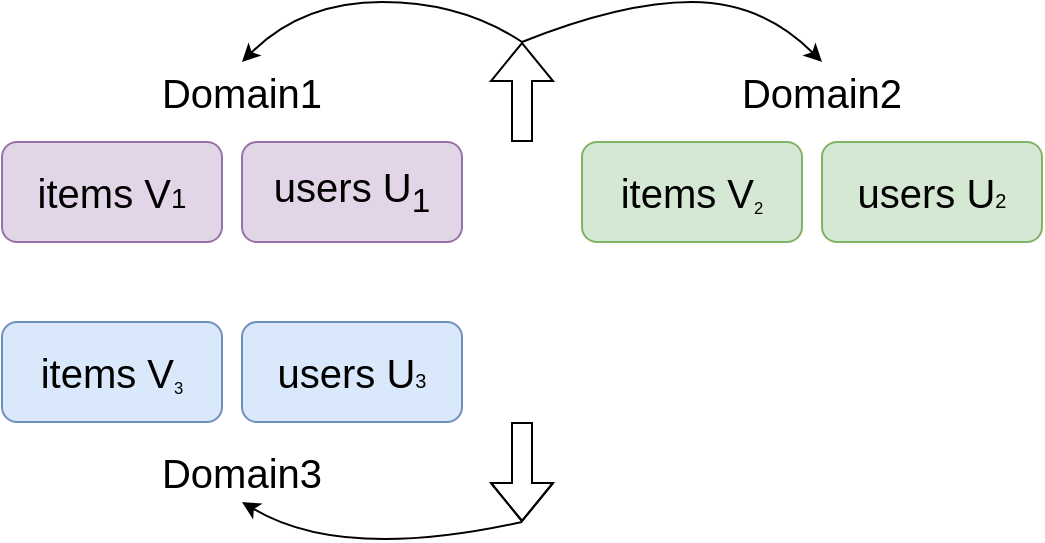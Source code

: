 <mxfile version="17.1.4" type="github">
  <diagram id="C5RBs43oDa-KdzZeNtuy" name="Page-1">
    <mxGraphModel dx="1426" dy="825" grid="1" gridSize="10" guides="1" tooltips="1" connect="1" arrows="1" fold="1" page="1" pageScale="1" pageWidth="827" pageHeight="1169" math="0" shadow="0">
      <root>
        <mxCell id="WIyWlLk6GJQsqaUBKTNV-0" />
        <mxCell id="WIyWlLk6GJQsqaUBKTNV-1" parent="WIyWlLk6GJQsqaUBKTNV-0" />
        <mxCell id="QdE8-uU5Y3zabIUDLGBb-0" value="&lt;font style=&quot;font-size: 20px&quot;&gt;items V&lt;/font&gt;&lt;font style=&quot;font-size: 13.889px&quot;&gt;1&lt;/font&gt;" style="rounded=1;whiteSpace=wrap;html=1;fillColor=#e1d5e7;strokeColor=#9673a6;" vertex="1" parent="WIyWlLk6GJQsqaUBKTNV-1">
          <mxGeometry x="140" y="240" width="110" height="50" as="geometry" />
        </mxCell>
        <mxCell id="QdE8-uU5Y3zabIUDLGBb-1" value="&lt;span style=&quot;font-size: 20px&quot;&gt;items V&lt;/span&gt;&lt;span style=&quot;font-size: 10px&quot;&gt;&lt;sub&gt;3&lt;/sub&gt;&lt;/span&gt;" style="rounded=1;whiteSpace=wrap;html=1;fillColor=#dae8fc;strokeColor=#6c8ebf;" vertex="1" parent="WIyWlLk6GJQsqaUBKTNV-1">
          <mxGeometry x="140" y="330" width="110" height="50" as="geometry" />
        </mxCell>
        <mxCell id="QdE8-uU5Y3zabIUDLGBb-2" value="&lt;font style=&quot;font-size: 20px&quot;&gt;users U&lt;sub&gt;1&lt;/sub&gt;&lt;/font&gt;" style="rounded=1;whiteSpace=wrap;html=1;fillColor=#e1d5e7;strokeColor=#9673a6;" vertex="1" parent="WIyWlLk6GJQsqaUBKTNV-1">
          <mxGeometry x="260" y="240" width="110" height="50" as="geometry" />
        </mxCell>
        <mxCell id="QdE8-uU5Y3zabIUDLGBb-3" value="&lt;span style=&quot;font-size: 20px&quot;&gt;users U&lt;/span&gt;&lt;span style=&quot;font-size: 10px&quot;&gt;3&lt;/span&gt;" style="rounded=1;whiteSpace=wrap;html=1;fillColor=#dae8fc;strokeColor=#6c8ebf;" vertex="1" parent="WIyWlLk6GJQsqaUBKTNV-1">
          <mxGeometry x="260" y="330" width="110" height="50" as="geometry" />
        </mxCell>
        <mxCell id="QdE8-uU5Y3zabIUDLGBb-4" value="&lt;span style=&quot;font-size: 20px&quot;&gt;users U&lt;/span&gt;&lt;span style=&quot;font-size: 10px&quot;&gt;2&lt;/span&gt;" style="rounded=1;whiteSpace=wrap;html=1;fillColor=#d5e8d4;strokeColor=#82b366;" vertex="1" parent="WIyWlLk6GJQsqaUBKTNV-1">
          <mxGeometry x="550" y="240" width="110" height="50" as="geometry" />
        </mxCell>
        <mxCell id="QdE8-uU5Y3zabIUDLGBb-5" value="&lt;span style=&quot;font-size: 20px&quot;&gt;items V&lt;/span&gt;&lt;span style=&quot;font-size: 10px&quot;&gt;&lt;sub&gt;2&lt;/sub&gt;&lt;/span&gt;" style="rounded=1;whiteSpace=wrap;html=1;fillColor=#d5e8d4;strokeColor=#82b366;" vertex="1" parent="WIyWlLk6GJQsqaUBKTNV-1">
          <mxGeometry x="430" y="240" width="110" height="50" as="geometry" />
        </mxCell>
        <mxCell id="QdE8-uU5Y3zabIUDLGBb-6" value="Domain1" style="text;html=1;strokeColor=none;fillColor=none;align=center;verticalAlign=middle;whiteSpace=wrap;rounded=0;fontSize=20;" vertex="1" parent="WIyWlLk6GJQsqaUBKTNV-1">
          <mxGeometry x="230" y="200" width="60" height="30" as="geometry" />
        </mxCell>
        <mxCell id="QdE8-uU5Y3zabIUDLGBb-7" value="Domain3" style="text;html=1;strokeColor=none;fillColor=none;align=center;verticalAlign=middle;whiteSpace=wrap;rounded=0;fontSize=20;" vertex="1" parent="WIyWlLk6GJQsqaUBKTNV-1">
          <mxGeometry x="230" y="390" width="60" height="30" as="geometry" />
        </mxCell>
        <mxCell id="QdE8-uU5Y3zabIUDLGBb-8" value="Domain2" style="text;html=1;strokeColor=none;fillColor=none;align=center;verticalAlign=middle;whiteSpace=wrap;rounded=0;fontSize=20;" vertex="1" parent="WIyWlLk6GJQsqaUBKTNV-1">
          <mxGeometry x="520" y="200" width="60" height="30" as="geometry" />
        </mxCell>
        <mxCell id="QdE8-uU5Y3zabIUDLGBb-9" value="" style="shape=flexArrow;endArrow=classic;html=1;rounded=0;fontSize=20;" edge="1" parent="WIyWlLk6GJQsqaUBKTNV-1">
          <mxGeometry width="50" height="50" relative="1" as="geometry">
            <mxPoint x="400" y="240" as="sourcePoint" />
            <mxPoint x="400" y="190" as="targetPoint" />
          </mxGeometry>
        </mxCell>
        <mxCell id="QdE8-uU5Y3zabIUDLGBb-10" value="" style="shape=flexArrow;endArrow=classic;html=1;rounded=0;fontSize=20;" edge="1" parent="WIyWlLk6GJQsqaUBKTNV-1">
          <mxGeometry width="50" height="50" relative="1" as="geometry">
            <mxPoint x="400" y="380" as="sourcePoint" />
            <mxPoint x="400" y="430" as="targetPoint" />
            <Array as="points">
              <mxPoint x="400" y="390" />
            </Array>
          </mxGeometry>
        </mxCell>
        <mxCell id="QdE8-uU5Y3zabIUDLGBb-14" value="" style="curved=1;endArrow=classic;html=1;fontSize=20;entryX=0.5;entryY=0;entryDx=0;entryDy=0;" edge="1" parent="WIyWlLk6GJQsqaUBKTNV-1" target="QdE8-uU5Y3zabIUDLGBb-8">
          <mxGeometry width="50" height="50" relative="1" as="geometry">
            <mxPoint x="400" y="190" as="sourcePoint" />
            <mxPoint x="450" y="140" as="targetPoint" />
            <Array as="points">
              <mxPoint x="450" y="170" />
              <mxPoint x="520" y="170" />
            </Array>
          </mxGeometry>
        </mxCell>
        <mxCell id="QdE8-uU5Y3zabIUDLGBb-15" value="" style="curved=1;endArrow=classic;html=1;fontSize=20;entryX=0.5;entryY=1;entryDx=0;entryDy=0;" edge="1" parent="WIyWlLk6GJQsqaUBKTNV-1" target="QdE8-uU5Y3zabIUDLGBb-7">
          <mxGeometry width="50" height="50" relative="1" as="geometry">
            <mxPoint x="400" y="430" as="sourcePoint" />
            <mxPoint x="450" y="380" as="targetPoint" />
            <Array as="points">
              <mxPoint x="310" y="450" />
            </Array>
          </mxGeometry>
        </mxCell>
        <mxCell id="QdE8-uU5Y3zabIUDLGBb-16" value="" style="curved=1;endArrow=classic;html=1;fontSize=20;entryX=0.5;entryY=0;entryDx=0;entryDy=0;" edge="1" parent="WIyWlLk6GJQsqaUBKTNV-1" target="QdE8-uU5Y3zabIUDLGBb-6">
          <mxGeometry width="50" height="50" relative="1" as="geometry">
            <mxPoint x="400" y="190" as="sourcePoint" />
            <mxPoint x="440" y="310" as="targetPoint" />
            <Array as="points">
              <mxPoint x="370" y="170" />
              <mxPoint x="290" y="170" />
            </Array>
          </mxGeometry>
        </mxCell>
      </root>
    </mxGraphModel>
  </diagram>
</mxfile>
